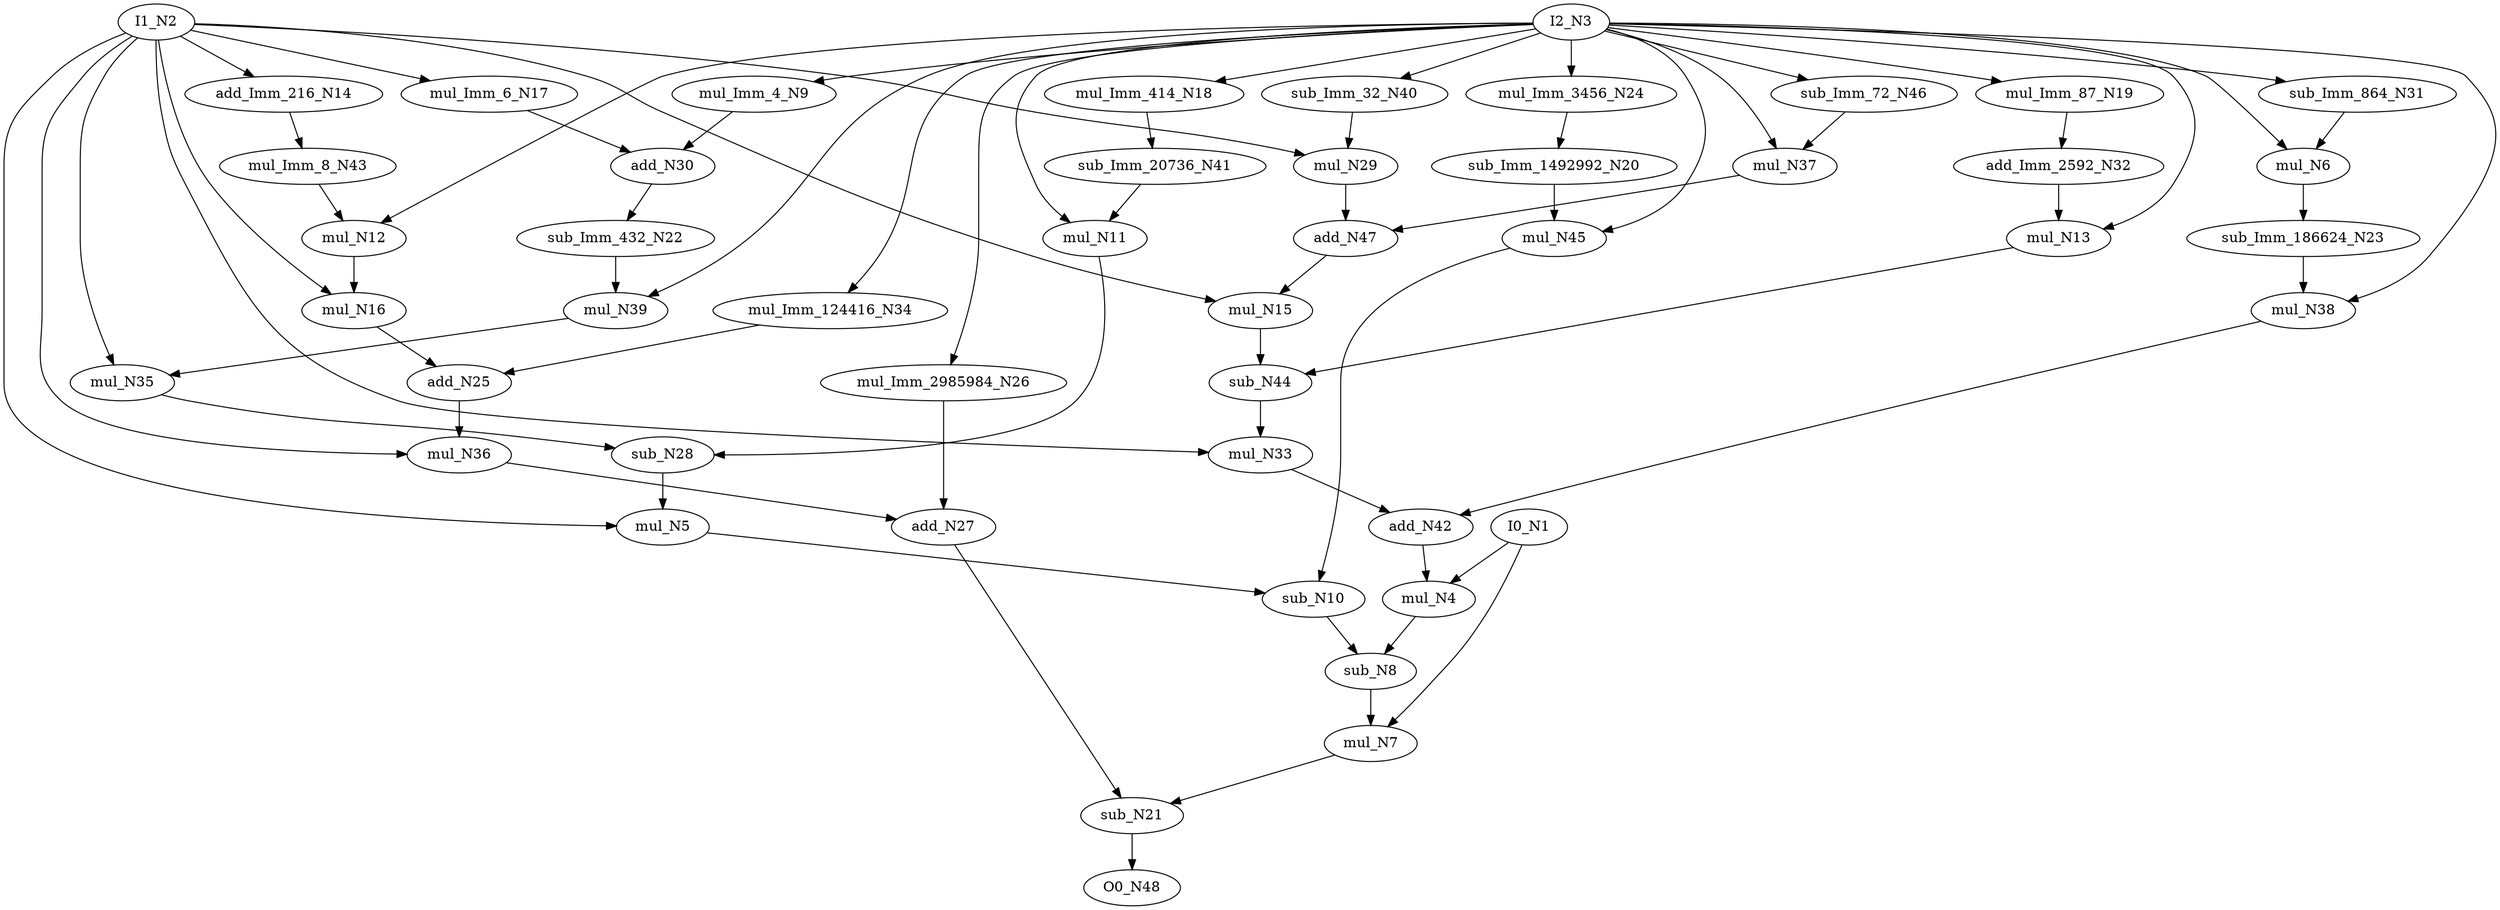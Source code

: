digraph graphname {
N48 [color="black", ntype="outvar", label="O0_N48"];
N41 [color="black", ntype="operation", label="sub_Imm_20736_N41"];
N40 [color="black", ntype="operation", label="sub_Imm_32_N40"];
N43 [color="black", ntype="operation", label="mul_Imm_8_N43"];
N42 [color="black", ntype="operation", label="add_N42"];
N45 [color="black", ntype="operation", label="mul_N45"];
N44 [color="black", ntype="operation", label="sub_N44"];
N47 [color="black", ntype="operation", label="add_N47"];
N46 [color="black", ntype="operation", label="sub_Imm_72_N46"];
N29 [color="black", ntype="operation", label="mul_N29"];
N28 [color="black", ntype="operation", label="sub_N28"];
N23 [color="black", ntype="operation", label="sub_Imm_186624_N23"];
N22 [color="black", ntype="operation", label="sub_Imm_432_N22"];
N21 [color="black", ntype="operation", label="sub_N21"];
N20 [color="black", ntype="operation", label="sub_Imm_1492992_N20"];
N27 [color="black", ntype="operation", label="add_N27"];
N26 [color="black", ntype="operation", label="mul_Imm_2985984_N26"];
N25 [color="black", ntype="operation", label="add_N25"];
N24 [color="black", ntype="operation", label="mul_Imm_3456_N24"];
N8 [color="black", ntype="operation", label="sub_N8"];
N9 [color="black", ntype="operation", label="mul_Imm_4_N9"];
N1 [color="black", ntype="invar", label="I0_N1"];
N2 [color="black", ntype="invar", label="I1_N2"];
N3 [color="black", ntype="invar", label="I2_N3"];
N4 [color="black", ntype="operation", label="mul_N4"];
N5 [color="black", ntype="operation", label="mul_N5"];
N6 [color="black", ntype="operation", label="mul_N6"];
N7 [color="black", ntype="operation", label="mul_N7"];
N12 [color="black", ntype="operation", label="mul_N12"];
N13 [color="black", ntype="operation", label="mul_N13"];
N10 [color="black", ntype="operation", label="sub_N10"];
N11 [color="black", ntype="operation", label="mul_N11"];
N16 [color="black", ntype="operation", label="mul_N16"];
N17 [color="black", ntype="operation", label="mul_Imm_6_N17"];
N14 [color="black", ntype="operation", label="add_Imm_216_N14"];
N15 [color="black", ntype="operation", label="mul_N15"];
N18 [color="black", ntype="operation", label="mul_Imm_414_N18"];
N19 [color="black", ntype="operation", label="mul_Imm_87_N19"];
N38 [color="black", ntype="operation", label="mul_N38"];
N39 [color="black", ntype="operation", label="mul_N39"];
N30 [color="black", ntype="operation", label="add_N30"];
N31 [color="black", ntype="operation", label="sub_Imm_864_N31"];
N32 [color="black", ntype="operation", label="add_Imm_2592_N32"];
N33 [color="black", ntype="operation", label="mul_N33"];
N34 [color="black", ntype="operation", label="mul_Imm_124416_N34"];
N35 [color="black", ntype="operation", label="mul_N35"];
N36 [color="black", ntype="operation", label="mul_N36"];
N37 [color="black", ntype="operation", label="mul_N37"];
N41 -> N11;
N40 -> N29;
N43 -> N12;
N42 -> N4;
N45 -> N10;
N44 -> N33;
N47 -> N15;
N46 -> N37;
N29 -> N47;
N28 -> N5;
N23 -> N38;
N22 -> N39;
N21 -> N48;
N20 -> N45;
N27 -> N21;
N26 -> N27;
N25 -> N36;
N24 -> N20;
N8 -> N7;
N9 -> N30;
N1 -> N7;
N1 -> N4;
N2 -> N16;
N2 -> N14;
N2 -> N29;
N2 -> N5;
N2 -> N35;
N2 -> N17;
N2 -> N15;
N2 -> N36;
N2 -> N33;
N3 -> N6;
N3 -> N31;
N3 -> N12;
N3 -> N11;
N3 -> N13;
N3 -> N18;
N3 -> N9;
N3 -> N38;
N3 -> N26;
N3 -> N40;
N3 -> N24;
N3 -> N34;
N3 -> N19;
N3 -> N37;
N3 -> N45;
N3 -> N39;
N3 -> N46;
N4 -> N8;
N5 -> N10;
N6 -> N23;
N7 -> N21;
N12 -> N16;
N13 -> N44;
N10 -> N8;
N11 -> N28;
N16 -> N25;
N17 -> N30;
N14 -> N43;
N15 -> N44;
N18 -> N41;
N19 -> N32;
N38 -> N42;
N39 -> N35;
N30 -> N22;
N31 -> N6;
N32 -> N13;
N33 -> N42;
N34 -> N25;
N35 -> N28;
N36 -> N27;
N37 -> N47;
}
